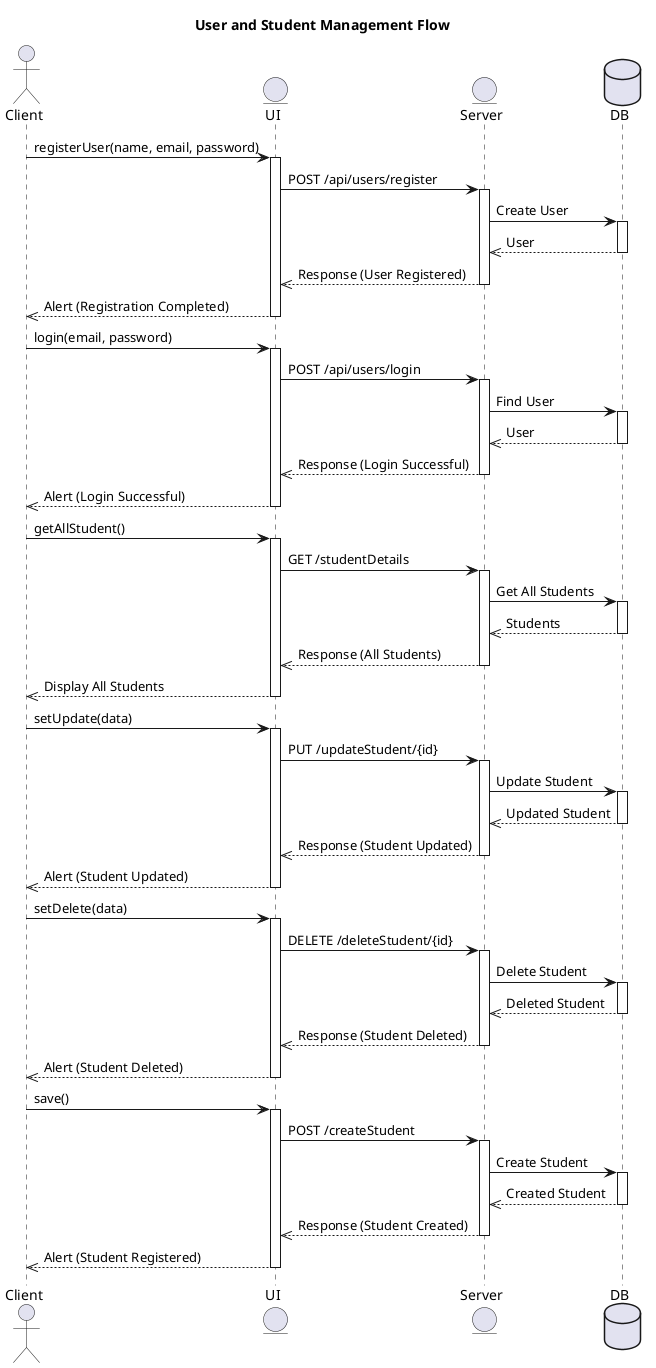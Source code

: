 @startuml
title User and Student Management Flow

actor Client
entity UI
entity Server
database DB

Client -> UI: registerUser(name, email, password)
activate UI
UI -> Server: POST /api/users/register
activate Server
Server -> DB: Create User
activate DB
DB -->> Server: User
deactivate DB
Server -->> UI: Response (User Registered)
deactivate Server
UI -->> Client: Alert (Registration Completed)
deactivate UI

Client -> UI: login(email, password)
activate UI
UI -> Server: POST /api/users/login
activate Server
Server -> DB: Find User
activate DB
DB -->> Server: User
deactivate DB
Server -->> UI: Response (Login Successful)
deactivate Server
UI -->> Client: Alert (Login Successful)
deactivate UI

Client -> UI: getAllStudent()
activate UI
UI -> Server: GET /studentDetails
activate Server
Server -> DB: Get All Students
activate DB
DB -->> Server: Students
deactivate DB
Server -->> UI: Response (All Students)
deactivate Server
UI -->> Client: Display All Students
deactivate UI

Client -> UI: setUpdate(data)
activate UI
UI -> Server: PUT /updateStudent/{id}
activate Server
Server -> DB: Update Student
activate DB
DB -->> Server: Updated Student
deactivate DB
Server -->> UI: Response (Student Updated)
deactivate Server
UI -->> Client: Alert (Student Updated)
deactivate UI

Client -> UI: setDelete(data)
activate UI
UI -> Server: DELETE /deleteStudent/{id}
activate Server
Server -> DB: Delete Student
activate DB
DB -->> Server: Deleted Student
deactivate DB
Server -->> UI: Response (Student Deleted)
deactivate Server
UI -->> Client: Alert (Student Deleted)
deactivate UI

Client -> UI: save()
activate UI
UI -> Server: POST /createStudent
activate Server
Server -> DB: Create Student
activate DB
DB -->> Server: Created Student
deactivate DB
Server -->> UI: Response (Student Created)
deactivate Server
UI -->> Client: Alert (Student Registered)
deactivate UI

@enduml
